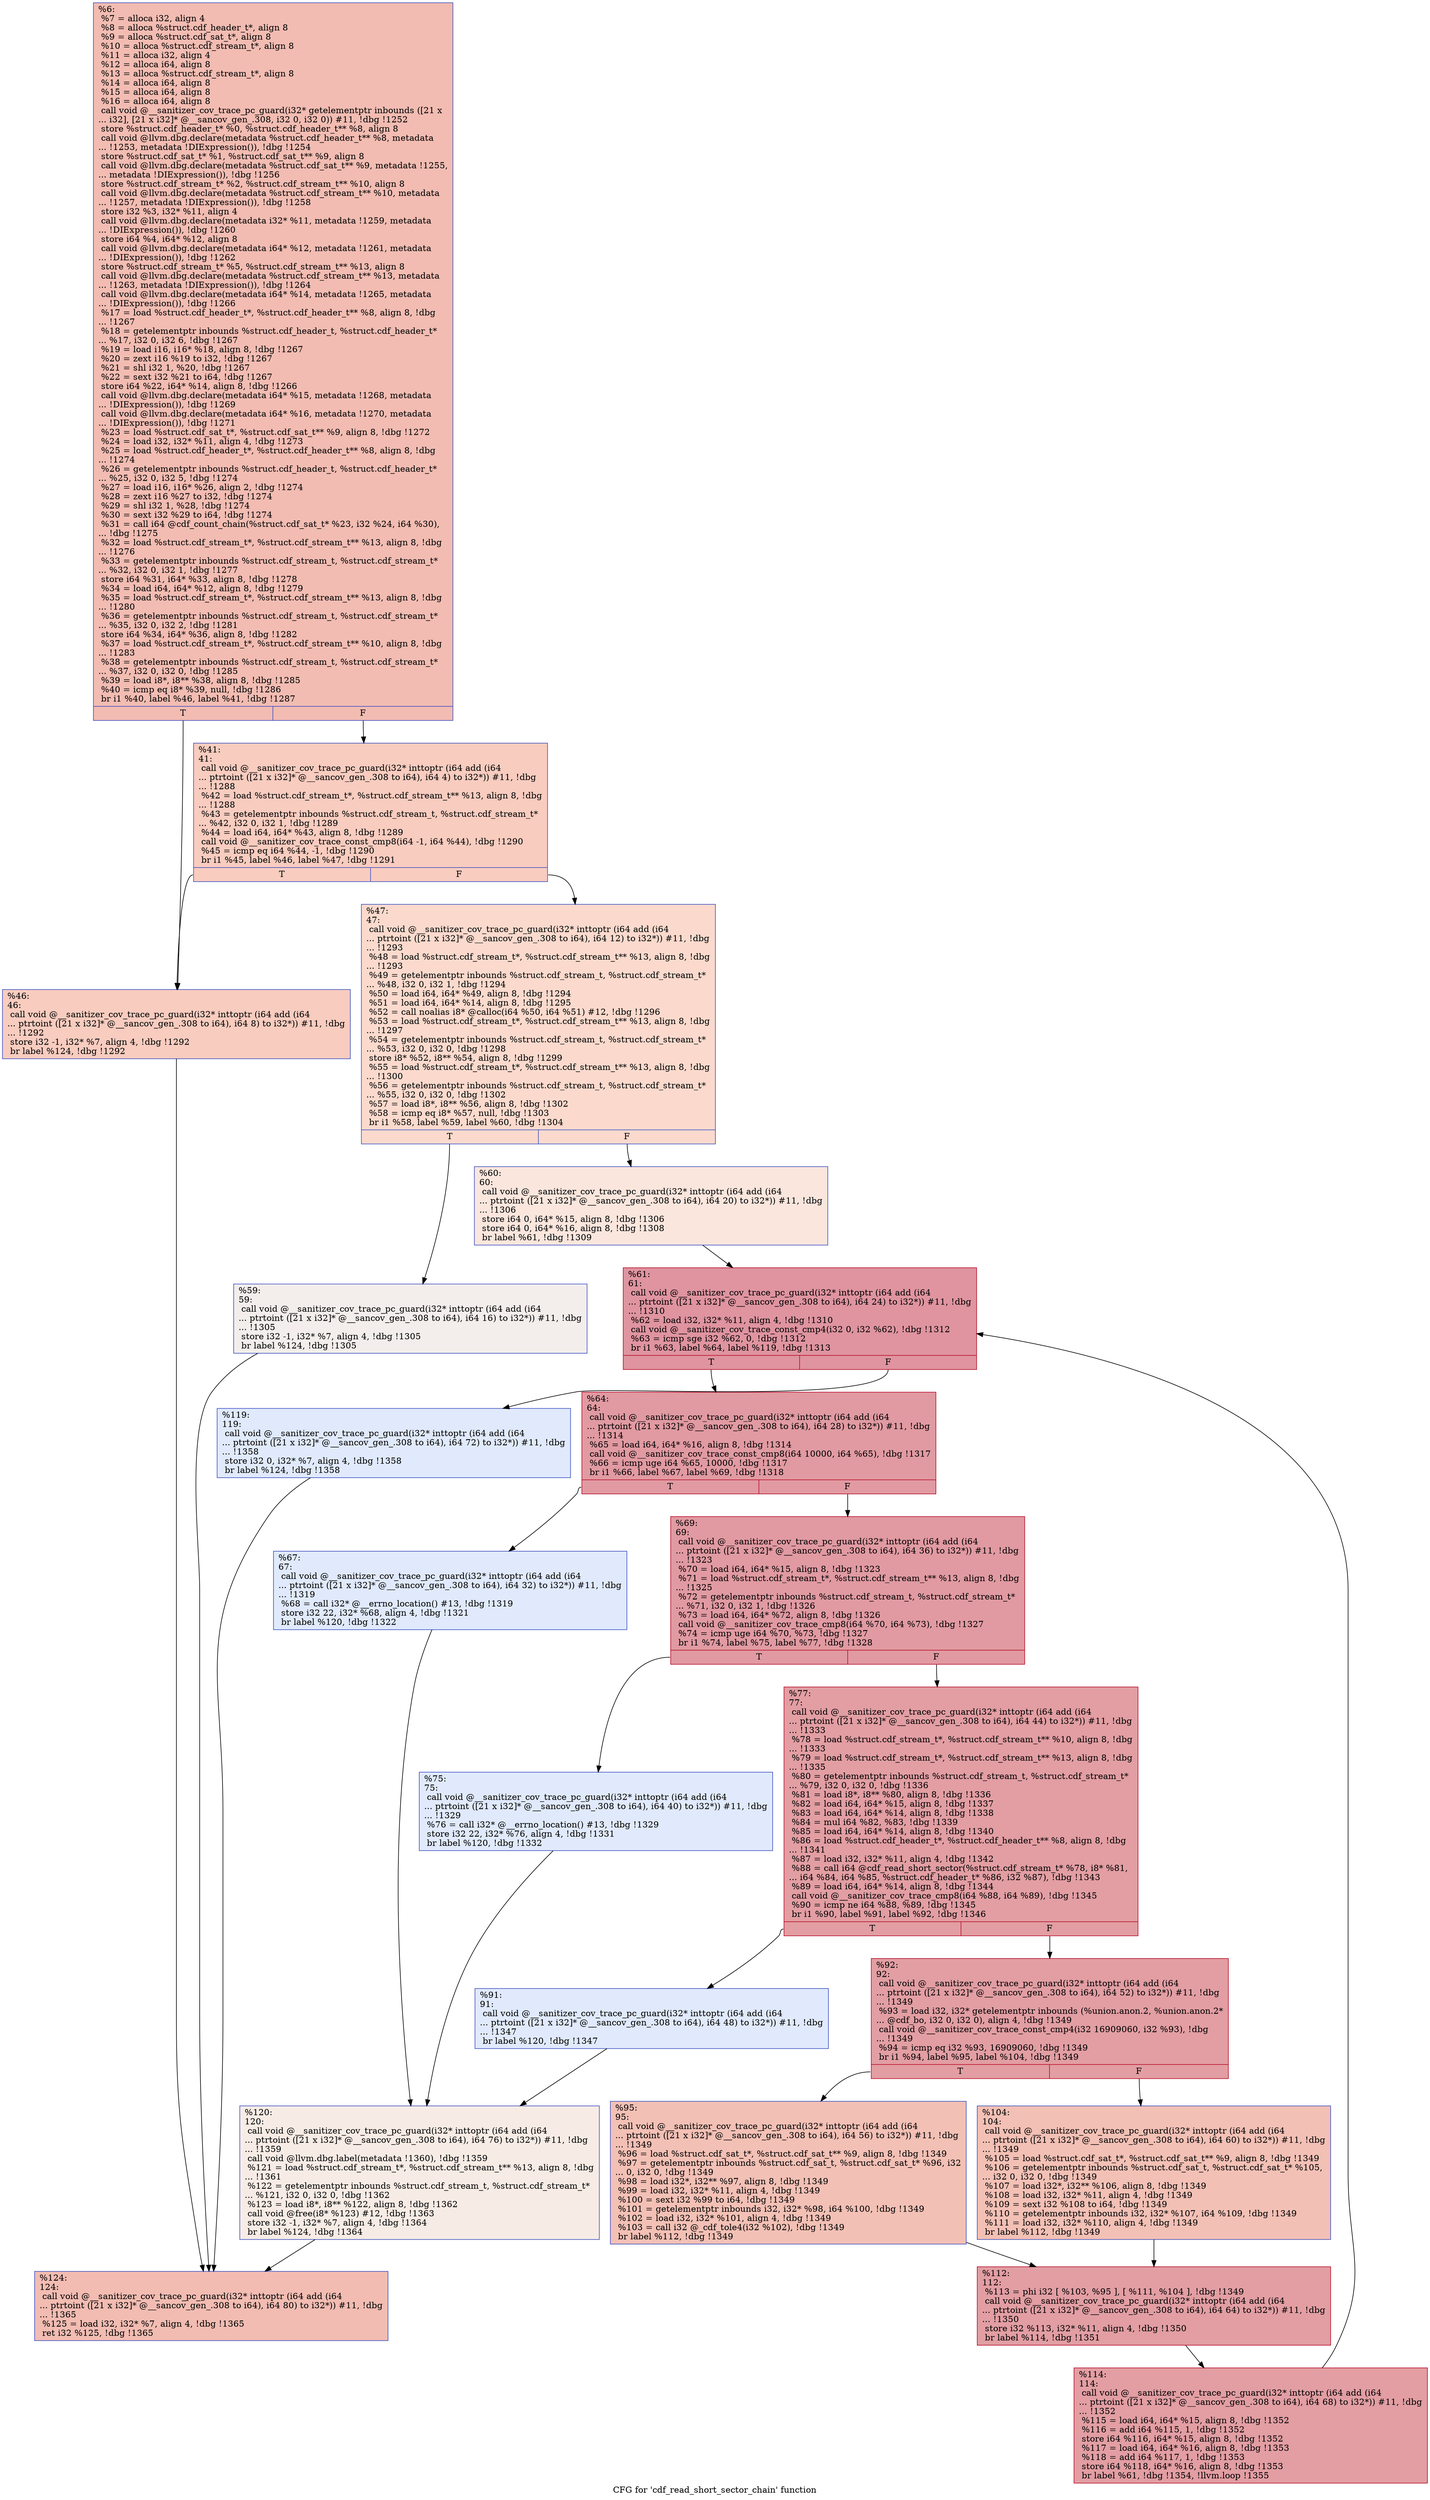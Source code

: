 digraph "CFG for 'cdf_read_short_sector_chain' function" {
	label="CFG for 'cdf_read_short_sector_chain' function";

	Node0x559c5cfae5f0 [shape=record,color="#3d50c3ff", style=filled, fillcolor="#e1675170",label="{%6:\l  %7 = alloca i32, align 4\l  %8 = alloca %struct.cdf_header_t*, align 8\l  %9 = alloca %struct.cdf_sat_t*, align 8\l  %10 = alloca %struct.cdf_stream_t*, align 8\l  %11 = alloca i32, align 4\l  %12 = alloca i64, align 8\l  %13 = alloca %struct.cdf_stream_t*, align 8\l  %14 = alloca i64, align 8\l  %15 = alloca i64, align 8\l  %16 = alloca i64, align 8\l  call void @__sanitizer_cov_trace_pc_guard(i32* getelementptr inbounds ([21 x\l... i32], [21 x i32]* @__sancov_gen_.308, i32 0, i32 0)) #11, !dbg !1252\l  store %struct.cdf_header_t* %0, %struct.cdf_header_t** %8, align 8\l  call void @llvm.dbg.declare(metadata %struct.cdf_header_t** %8, metadata\l... !1253, metadata !DIExpression()), !dbg !1254\l  store %struct.cdf_sat_t* %1, %struct.cdf_sat_t** %9, align 8\l  call void @llvm.dbg.declare(metadata %struct.cdf_sat_t** %9, metadata !1255,\l... metadata !DIExpression()), !dbg !1256\l  store %struct.cdf_stream_t* %2, %struct.cdf_stream_t** %10, align 8\l  call void @llvm.dbg.declare(metadata %struct.cdf_stream_t** %10, metadata\l... !1257, metadata !DIExpression()), !dbg !1258\l  store i32 %3, i32* %11, align 4\l  call void @llvm.dbg.declare(metadata i32* %11, metadata !1259, metadata\l... !DIExpression()), !dbg !1260\l  store i64 %4, i64* %12, align 8\l  call void @llvm.dbg.declare(metadata i64* %12, metadata !1261, metadata\l... !DIExpression()), !dbg !1262\l  store %struct.cdf_stream_t* %5, %struct.cdf_stream_t** %13, align 8\l  call void @llvm.dbg.declare(metadata %struct.cdf_stream_t** %13, metadata\l... !1263, metadata !DIExpression()), !dbg !1264\l  call void @llvm.dbg.declare(metadata i64* %14, metadata !1265, metadata\l... !DIExpression()), !dbg !1266\l  %17 = load %struct.cdf_header_t*, %struct.cdf_header_t** %8, align 8, !dbg\l... !1267\l  %18 = getelementptr inbounds %struct.cdf_header_t, %struct.cdf_header_t*\l... %17, i32 0, i32 6, !dbg !1267\l  %19 = load i16, i16* %18, align 8, !dbg !1267\l  %20 = zext i16 %19 to i32, !dbg !1267\l  %21 = shl i32 1, %20, !dbg !1267\l  %22 = sext i32 %21 to i64, !dbg !1267\l  store i64 %22, i64* %14, align 8, !dbg !1266\l  call void @llvm.dbg.declare(metadata i64* %15, metadata !1268, metadata\l... !DIExpression()), !dbg !1269\l  call void @llvm.dbg.declare(metadata i64* %16, metadata !1270, metadata\l... !DIExpression()), !dbg !1271\l  %23 = load %struct.cdf_sat_t*, %struct.cdf_sat_t** %9, align 8, !dbg !1272\l  %24 = load i32, i32* %11, align 4, !dbg !1273\l  %25 = load %struct.cdf_header_t*, %struct.cdf_header_t** %8, align 8, !dbg\l... !1274\l  %26 = getelementptr inbounds %struct.cdf_header_t, %struct.cdf_header_t*\l... %25, i32 0, i32 5, !dbg !1274\l  %27 = load i16, i16* %26, align 2, !dbg !1274\l  %28 = zext i16 %27 to i32, !dbg !1274\l  %29 = shl i32 1, %28, !dbg !1274\l  %30 = sext i32 %29 to i64, !dbg !1274\l  %31 = call i64 @cdf_count_chain(%struct.cdf_sat_t* %23, i32 %24, i64 %30),\l... !dbg !1275\l  %32 = load %struct.cdf_stream_t*, %struct.cdf_stream_t** %13, align 8, !dbg\l... !1276\l  %33 = getelementptr inbounds %struct.cdf_stream_t, %struct.cdf_stream_t*\l... %32, i32 0, i32 1, !dbg !1277\l  store i64 %31, i64* %33, align 8, !dbg !1278\l  %34 = load i64, i64* %12, align 8, !dbg !1279\l  %35 = load %struct.cdf_stream_t*, %struct.cdf_stream_t** %13, align 8, !dbg\l... !1280\l  %36 = getelementptr inbounds %struct.cdf_stream_t, %struct.cdf_stream_t*\l... %35, i32 0, i32 2, !dbg !1281\l  store i64 %34, i64* %36, align 8, !dbg !1282\l  %37 = load %struct.cdf_stream_t*, %struct.cdf_stream_t** %10, align 8, !dbg\l... !1283\l  %38 = getelementptr inbounds %struct.cdf_stream_t, %struct.cdf_stream_t*\l... %37, i32 0, i32 0, !dbg !1285\l  %39 = load i8*, i8** %38, align 8, !dbg !1285\l  %40 = icmp eq i8* %39, null, !dbg !1286\l  br i1 %40, label %46, label %41, !dbg !1287\l|{<s0>T|<s1>F}}"];
	Node0x559c5cfae5f0:s0 -> Node0x559c5cfae840;
	Node0x559c5cfae5f0:s1 -> Node0x559c5cfae7f0;
	Node0x559c5cfae7f0 [shape=record,color="#3d50c3ff", style=filled, fillcolor="#f08b6e70",label="{%41:\l41:                                               \l  call void @__sanitizer_cov_trace_pc_guard(i32* inttoptr (i64 add (i64\l... ptrtoint ([21 x i32]* @__sancov_gen_.308 to i64), i64 4) to i32*)) #11, !dbg\l... !1288\l  %42 = load %struct.cdf_stream_t*, %struct.cdf_stream_t** %13, align 8, !dbg\l... !1288\l  %43 = getelementptr inbounds %struct.cdf_stream_t, %struct.cdf_stream_t*\l... %42, i32 0, i32 1, !dbg !1289\l  %44 = load i64, i64* %43, align 8, !dbg !1289\l  call void @__sanitizer_cov_trace_const_cmp8(i64 -1, i64 %44), !dbg !1290\l  %45 = icmp eq i64 %44, -1, !dbg !1290\l  br i1 %45, label %46, label %47, !dbg !1291\l|{<s0>T|<s1>F}}"];
	Node0x559c5cfae7f0:s0 -> Node0x559c5cfae840;
	Node0x559c5cfae7f0:s1 -> Node0x559c5cfae890;
	Node0x559c5cfae840 [shape=record,color="#3d50c3ff", style=filled, fillcolor="#f08b6e70",label="{%46:\l46:                                               \l  call void @__sanitizer_cov_trace_pc_guard(i32* inttoptr (i64 add (i64\l... ptrtoint ([21 x i32]* @__sancov_gen_.308 to i64), i64 8) to i32*)) #11, !dbg\l... !1292\l  store i32 -1, i32* %7, align 4, !dbg !1292\l  br label %124, !dbg !1292\l}"];
	Node0x559c5cfae840 -> Node0x559c5cfaede0;
	Node0x559c5cfae890 [shape=record,color="#3d50c3ff", style=filled, fillcolor="#f7ac8e70",label="{%47:\l47:                                               \l  call void @__sanitizer_cov_trace_pc_guard(i32* inttoptr (i64 add (i64\l... ptrtoint ([21 x i32]* @__sancov_gen_.308 to i64), i64 12) to i32*)) #11, !dbg\l... !1293\l  %48 = load %struct.cdf_stream_t*, %struct.cdf_stream_t** %13, align 8, !dbg\l... !1293\l  %49 = getelementptr inbounds %struct.cdf_stream_t, %struct.cdf_stream_t*\l... %48, i32 0, i32 1, !dbg !1294\l  %50 = load i64, i64* %49, align 8, !dbg !1294\l  %51 = load i64, i64* %14, align 8, !dbg !1295\l  %52 = call noalias i8* @calloc(i64 %50, i64 %51) #12, !dbg !1296\l  %53 = load %struct.cdf_stream_t*, %struct.cdf_stream_t** %13, align 8, !dbg\l... !1297\l  %54 = getelementptr inbounds %struct.cdf_stream_t, %struct.cdf_stream_t*\l... %53, i32 0, i32 0, !dbg !1298\l  store i8* %52, i8** %54, align 8, !dbg !1299\l  %55 = load %struct.cdf_stream_t*, %struct.cdf_stream_t** %13, align 8, !dbg\l... !1300\l  %56 = getelementptr inbounds %struct.cdf_stream_t, %struct.cdf_stream_t*\l... %55, i32 0, i32 0, !dbg !1302\l  %57 = load i8*, i8** %56, align 8, !dbg !1302\l  %58 = icmp eq i8* %57, null, !dbg !1303\l  br i1 %58, label %59, label %60, !dbg !1304\l|{<s0>T|<s1>F}}"];
	Node0x559c5cfae890:s0 -> Node0x559c5cfae8e0;
	Node0x559c5cfae890:s1 -> Node0x559c5cfae930;
	Node0x559c5cfae8e0 [shape=record,color="#3d50c3ff", style=filled, fillcolor="#e5d8d170",label="{%59:\l59:                                               \l  call void @__sanitizer_cov_trace_pc_guard(i32* inttoptr (i64 add (i64\l... ptrtoint ([21 x i32]* @__sancov_gen_.308 to i64), i64 16) to i32*)) #11, !dbg\l... !1305\l  store i32 -1, i32* %7, align 4, !dbg !1305\l  br label %124, !dbg !1305\l}"];
	Node0x559c5cfae8e0 -> Node0x559c5cfaede0;
	Node0x559c5cfae930 [shape=record,color="#3d50c3ff", style=filled, fillcolor="#f3c7b170",label="{%60:\l60:                                               \l  call void @__sanitizer_cov_trace_pc_guard(i32* inttoptr (i64 add (i64\l... ptrtoint ([21 x i32]* @__sancov_gen_.308 to i64), i64 20) to i32*)) #11, !dbg\l... !1306\l  store i64 0, i64* %15, align 8, !dbg !1306\l  store i64 0, i64* %16, align 8, !dbg !1308\l  br label %61, !dbg !1309\l}"];
	Node0x559c5cfae930 -> Node0x559c5cfae980;
	Node0x559c5cfae980 [shape=record,color="#b70d28ff", style=filled, fillcolor="#b70d2870",label="{%61:\l61:                                               \l  call void @__sanitizer_cov_trace_pc_guard(i32* inttoptr (i64 add (i64\l... ptrtoint ([21 x i32]* @__sancov_gen_.308 to i64), i64 24) to i32*)) #11, !dbg\l... !1310\l  %62 = load i32, i32* %11, align 4, !dbg !1310\l  call void @__sanitizer_cov_trace_const_cmp4(i32 0, i32 %62), !dbg !1312\l  %63 = icmp sge i32 %62, 0, !dbg !1312\l  br i1 %63, label %64, label %119, !dbg !1313\l|{<s0>T|<s1>F}}"];
	Node0x559c5cfae980:s0 -> Node0x559c5cfae9d0;
	Node0x559c5cfae980:s1 -> Node0x559c5cfaed40;
	Node0x559c5cfae9d0 [shape=record,color="#b70d28ff", style=filled, fillcolor="#bb1b2c70",label="{%64:\l64:                                               \l  call void @__sanitizer_cov_trace_pc_guard(i32* inttoptr (i64 add (i64\l... ptrtoint ([21 x i32]* @__sancov_gen_.308 to i64), i64 28) to i32*)) #11, !dbg\l... !1314\l  %65 = load i64, i64* %16, align 8, !dbg !1314\l  call void @__sanitizer_cov_trace_const_cmp8(i64 10000, i64 %65), !dbg !1317\l  %66 = icmp uge i64 %65, 10000, !dbg !1317\l  br i1 %66, label %67, label %69, !dbg !1318\l|{<s0>T|<s1>F}}"];
	Node0x559c5cfae9d0:s0 -> Node0x559c5cfaea20;
	Node0x559c5cfae9d0:s1 -> Node0x559c5cfaea70;
	Node0x559c5cfaea20 [shape=record,color="#3d50c3ff", style=filled, fillcolor="#b9d0f970",label="{%67:\l67:                                               \l  call void @__sanitizer_cov_trace_pc_guard(i32* inttoptr (i64 add (i64\l... ptrtoint ([21 x i32]* @__sancov_gen_.308 to i64), i64 32) to i32*)) #11, !dbg\l... !1319\l  %68 = call i32* @__errno_location() #13, !dbg !1319\l  store i32 22, i32* %68, align 4, !dbg !1321\l  br label %120, !dbg !1322\l}"];
	Node0x559c5cfaea20 -> Node0x559c5cfaed90;
	Node0x559c5cfaea70 [shape=record,color="#b70d28ff", style=filled, fillcolor="#bb1b2c70",label="{%69:\l69:                                               \l  call void @__sanitizer_cov_trace_pc_guard(i32* inttoptr (i64 add (i64\l... ptrtoint ([21 x i32]* @__sancov_gen_.308 to i64), i64 36) to i32*)) #11, !dbg\l... !1323\l  %70 = load i64, i64* %15, align 8, !dbg !1323\l  %71 = load %struct.cdf_stream_t*, %struct.cdf_stream_t** %13, align 8, !dbg\l... !1325\l  %72 = getelementptr inbounds %struct.cdf_stream_t, %struct.cdf_stream_t*\l... %71, i32 0, i32 1, !dbg !1326\l  %73 = load i64, i64* %72, align 8, !dbg !1326\l  call void @__sanitizer_cov_trace_cmp8(i64 %70, i64 %73), !dbg !1327\l  %74 = icmp uge i64 %70, %73, !dbg !1327\l  br i1 %74, label %75, label %77, !dbg !1328\l|{<s0>T|<s1>F}}"];
	Node0x559c5cfaea70:s0 -> Node0x559c5cfaeac0;
	Node0x559c5cfaea70:s1 -> Node0x559c5cfaeb10;
	Node0x559c5cfaeac0 [shape=record,color="#3d50c3ff", style=filled, fillcolor="#b9d0f970",label="{%75:\l75:                                               \l  call void @__sanitizer_cov_trace_pc_guard(i32* inttoptr (i64 add (i64\l... ptrtoint ([21 x i32]* @__sancov_gen_.308 to i64), i64 40) to i32*)) #11, !dbg\l... !1329\l  %76 = call i32* @__errno_location() #13, !dbg !1329\l  store i32 22, i32* %76, align 4, !dbg !1331\l  br label %120, !dbg !1332\l}"];
	Node0x559c5cfaeac0 -> Node0x559c5cfaed90;
	Node0x559c5cfaeb10 [shape=record,color="#b70d28ff", style=filled, fillcolor="#be242e70",label="{%77:\l77:                                               \l  call void @__sanitizer_cov_trace_pc_guard(i32* inttoptr (i64 add (i64\l... ptrtoint ([21 x i32]* @__sancov_gen_.308 to i64), i64 44) to i32*)) #11, !dbg\l... !1333\l  %78 = load %struct.cdf_stream_t*, %struct.cdf_stream_t** %10, align 8, !dbg\l... !1333\l  %79 = load %struct.cdf_stream_t*, %struct.cdf_stream_t** %13, align 8, !dbg\l... !1335\l  %80 = getelementptr inbounds %struct.cdf_stream_t, %struct.cdf_stream_t*\l... %79, i32 0, i32 0, !dbg !1336\l  %81 = load i8*, i8** %80, align 8, !dbg !1336\l  %82 = load i64, i64* %15, align 8, !dbg !1337\l  %83 = load i64, i64* %14, align 8, !dbg !1338\l  %84 = mul i64 %82, %83, !dbg !1339\l  %85 = load i64, i64* %14, align 8, !dbg !1340\l  %86 = load %struct.cdf_header_t*, %struct.cdf_header_t** %8, align 8, !dbg\l... !1341\l  %87 = load i32, i32* %11, align 4, !dbg !1342\l  %88 = call i64 @cdf_read_short_sector(%struct.cdf_stream_t* %78, i8* %81,\l... i64 %84, i64 %85, %struct.cdf_header_t* %86, i32 %87), !dbg !1343\l  %89 = load i64, i64* %14, align 8, !dbg !1344\l  call void @__sanitizer_cov_trace_cmp8(i64 %88, i64 %89), !dbg !1345\l  %90 = icmp ne i64 %88, %89, !dbg !1345\l  br i1 %90, label %91, label %92, !dbg !1346\l|{<s0>T|<s1>F}}"];
	Node0x559c5cfaeb10:s0 -> Node0x559c5cfaeb60;
	Node0x559c5cfaeb10:s1 -> Node0x559c5cfaebb0;
	Node0x559c5cfaeb60 [shape=record,color="#3d50c3ff", style=filled, fillcolor="#b9d0f970",label="{%91:\l91:                                               \l  call void @__sanitizer_cov_trace_pc_guard(i32* inttoptr (i64 add (i64\l... ptrtoint ([21 x i32]* @__sancov_gen_.308 to i64), i64 48) to i32*)) #11, !dbg\l... !1347\l  br label %120, !dbg !1347\l}"];
	Node0x559c5cfaeb60 -> Node0x559c5cfaed90;
	Node0x559c5cfaebb0 [shape=record,color="#b70d28ff", style=filled, fillcolor="#be242e70",label="{%92:\l92:                                               \l  call void @__sanitizer_cov_trace_pc_guard(i32* inttoptr (i64 add (i64\l... ptrtoint ([21 x i32]* @__sancov_gen_.308 to i64), i64 52) to i32*)) #11, !dbg\l... !1349\l  %93 = load i32, i32* getelementptr inbounds (%union.anon.2, %union.anon.2*\l... @cdf_bo, i32 0, i32 0), align 4, !dbg !1349\l  call void @__sanitizer_cov_trace_const_cmp4(i32 16909060, i32 %93), !dbg\l... !1349\l  %94 = icmp eq i32 %93, 16909060, !dbg !1349\l  br i1 %94, label %95, label %104, !dbg !1349\l|{<s0>T|<s1>F}}"];
	Node0x559c5cfaebb0:s0 -> Node0x559c5cfaec00;
	Node0x559c5cfaebb0:s1 -> Node0x559c5cfaec50;
	Node0x559c5cfaec00 [shape=record,color="#3d50c3ff", style=filled, fillcolor="#e5705870",label="{%95:\l95:                                               \l  call void @__sanitizer_cov_trace_pc_guard(i32* inttoptr (i64 add (i64\l... ptrtoint ([21 x i32]* @__sancov_gen_.308 to i64), i64 56) to i32*)) #11, !dbg\l... !1349\l  %96 = load %struct.cdf_sat_t*, %struct.cdf_sat_t** %9, align 8, !dbg !1349\l  %97 = getelementptr inbounds %struct.cdf_sat_t, %struct.cdf_sat_t* %96, i32\l... 0, i32 0, !dbg !1349\l  %98 = load i32*, i32** %97, align 8, !dbg !1349\l  %99 = load i32, i32* %11, align 4, !dbg !1349\l  %100 = sext i32 %99 to i64, !dbg !1349\l  %101 = getelementptr inbounds i32, i32* %98, i64 %100, !dbg !1349\l  %102 = load i32, i32* %101, align 4, !dbg !1349\l  %103 = call i32 @_cdf_tole4(i32 %102), !dbg !1349\l  br label %112, !dbg !1349\l}"];
	Node0x559c5cfaec00 -> Node0x559c5cfaeca0;
	Node0x559c5cfaec50 [shape=record,color="#3d50c3ff", style=filled, fillcolor="#e5705870",label="{%104:\l104:                                              \l  call void @__sanitizer_cov_trace_pc_guard(i32* inttoptr (i64 add (i64\l... ptrtoint ([21 x i32]* @__sancov_gen_.308 to i64), i64 60) to i32*)) #11, !dbg\l... !1349\l  %105 = load %struct.cdf_sat_t*, %struct.cdf_sat_t** %9, align 8, !dbg !1349\l  %106 = getelementptr inbounds %struct.cdf_sat_t, %struct.cdf_sat_t* %105,\l... i32 0, i32 0, !dbg !1349\l  %107 = load i32*, i32** %106, align 8, !dbg !1349\l  %108 = load i32, i32* %11, align 4, !dbg !1349\l  %109 = sext i32 %108 to i64, !dbg !1349\l  %110 = getelementptr inbounds i32, i32* %107, i64 %109, !dbg !1349\l  %111 = load i32, i32* %110, align 4, !dbg !1349\l  br label %112, !dbg !1349\l}"];
	Node0x559c5cfaec50 -> Node0x559c5cfaeca0;
	Node0x559c5cfaeca0 [shape=record,color="#b70d28ff", style=filled, fillcolor="#be242e70",label="{%112:\l112:                                              \l  %113 = phi i32 [ %103, %95 ], [ %111, %104 ], !dbg !1349\l  call void @__sanitizer_cov_trace_pc_guard(i32* inttoptr (i64 add (i64\l... ptrtoint ([21 x i32]* @__sancov_gen_.308 to i64), i64 64) to i32*)) #11, !dbg\l... !1350\l  store i32 %113, i32* %11, align 4, !dbg !1350\l  br label %114, !dbg !1351\l}"];
	Node0x559c5cfaeca0 -> Node0x559c5cfaecf0;
	Node0x559c5cfaecf0 [shape=record,color="#b70d28ff", style=filled, fillcolor="#be242e70",label="{%114:\l114:                                              \l  call void @__sanitizer_cov_trace_pc_guard(i32* inttoptr (i64 add (i64\l... ptrtoint ([21 x i32]* @__sancov_gen_.308 to i64), i64 68) to i32*)) #11, !dbg\l... !1352\l  %115 = load i64, i64* %15, align 8, !dbg !1352\l  %116 = add i64 %115, 1, !dbg !1352\l  store i64 %116, i64* %15, align 8, !dbg !1352\l  %117 = load i64, i64* %16, align 8, !dbg !1353\l  %118 = add i64 %117, 1, !dbg !1353\l  store i64 %118, i64* %16, align 8, !dbg !1353\l  br label %61, !dbg !1354, !llvm.loop !1355\l}"];
	Node0x559c5cfaecf0 -> Node0x559c5cfae980;
	Node0x559c5cfaed40 [shape=record,color="#3d50c3ff", style=filled, fillcolor="#b9d0f970",label="{%119:\l119:                                              \l  call void @__sanitizer_cov_trace_pc_guard(i32* inttoptr (i64 add (i64\l... ptrtoint ([21 x i32]* @__sancov_gen_.308 to i64), i64 72) to i32*)) #11, !dbg\l... !1358\l  store i32 0, i32* %7, align 4, !dbg !1358\l  br label %124, !dbg !1358\l}"];
	Node0x559c5cfaed40 -> Node0x559c5cfaede0;
	Node0x559c5cfaed90 [shape=record,color="#3d50c3ff", style=filled, fillcolor="#ecd3c570",label="{%120:\l120:                                              \l  call void @__sanitizer_cov_trace_pc_guard(i32* inttoptr (i64 add (i64\l... ptrtoint ([21 x i32]* @__sancov_gen_.308 to i64), i64 76) to i32*)) #11, !dbg\l... !1359\l  call void @llvm.dbg.label(metadata !1360), !dbg !1359\l  %121 = load %struct.cdf_stream_t*, %struct.cdf_stream_t** %13, align 8, !dbg\l... !1361\l  %122 = getelementptr inbounds %struct.cdf_stream_t, %struct.cdf_stream_t*\l... %121, i32 0, i32 0, !dbg !1362\l  %123 = load i8*, i8** %122, align 8, !dbg !1362\l  call void @free(i8* %123) #12, !dbg !1363\l  store i32 -1, i32* %7, align 4, !dbg !1364\l  br label %124, !dbg !1364\l}"];
	Node0x559c5cfaed90 -> Node0x559c5cfaede0;
	Node0x559c5cfaede0 [shape=record,color="#3d50c3ff", style=filled, fillcolor="#e1675170",label="{%124:\l124:                                              \l  call void @__sanitizer_cov_trace_pc_guard(i32* inttoptr (i64 add (i64\l... ptrtoint ([21 x i32]* @__sancov_gen_.308 to i64), i64 80) to i32*)) #11, !dbg\l... !1365\l  %125 = load i32, i32* %7, align 4, !dbg !1365\l  ret i32 %125, !dbg !1365\l}"];
}

